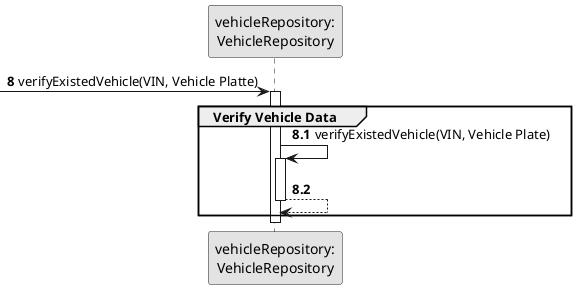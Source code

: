 @startuml
skinparam monochrome true
skinparam packageStyle rectangle
skinparam shadowing false

participant "vehicleRepository:\nVehicleRepository" as VehicleRepository

autonumber 8
-> VehicleRepository : verifyExistedVehicle(VIN, Vehicle Platte)

activate VehicleRepository
    group Verify Vehicle Data
    autonumber 8.1

        VehicleRepository -> VehicleRepository: verifyExistedVehicle(VIN, Vehicle Plate)
        activate VehicleRepository

        VehicleRepository --> VehicleRepository
        deactivate VehicleRepository

    end
deactivate VehicleRepository


@enduml